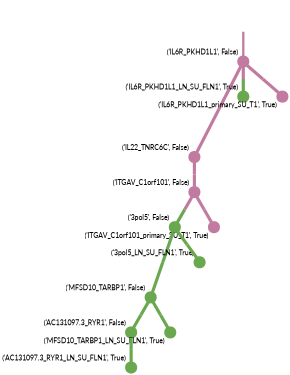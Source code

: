 strict digraph  {
graph[splines=false]; nodesep=0.7; rankdir=TB; ranksep=0.6; forcelabels=true; dpi=600; size=2.5;
0 [color="#c27ba0ff", fillcolor="#c27ba0ff", fixedsize=true, fontname=Lato, fontsize="12pt", height="0.25", label="", penwidth=3, shape=circle, style=filled, xlabel="('IL6R_PKHD1L1', False)"];
1 [color="#c27ba0ff", fillcolor="#c27ba0ff", fixedsize=true, fontname=Lato, fontsize="12pt", height="0.25", label="", penwidth=3, shape=circle, style=filled, xlabel="('IL22_TNRC6C', False)"];
6 [color="#6aa84fff", fillcolor="#6aa84fff", fixedsize=true, fontname=Lato, fontsize="12pt", height="0.25", label="", penwidth=3, shape=circle, style=filled, xlabel="('IL6R_PKHD1L1_LN_SU_FLN1', True)"];
10 [color="#c27ba0ff", fillcolor="#c27ba0ff", fixedsize=true, fontname=Lato, fontsize="12pt", height="0.25", label="", penwidth=3, shape=circle, style=filled, xlabel="('IL6R_PKHD1L1_primary_SU_T1', True)"];
3 [color="#c27ba0ff", fillcolor="#c27ba0ff", fixedsize=true, fontname=Lato, fontsize="12pt", height="0.25", label="", penwidth=3, shape=circle, style=filled, xlabel="('ITGAV_C1orf101', False)"];
2 [color="#6aa84fff", fillcolor="#6aa84fff", fixedsize=true, fontname=Lato, fontsize="12pt", height="0.25", label="", penwidth=3, shape=circle, style=filled, xlabel="('MFSD10_TARBP1', False)"];
4 [color="#6aa84fff", fillcolor="#6aa84fff", fixedsize=true, fontname=Lato, fontsize="12pt", height="0.25", label="", penwidth=3, shape=circle, style=filled, xlabel="('AC131097.3_RYR1', False)"];
7 [color="#6aa84fff", fillcolor="#6aa84fff", fixedsize=true, fontname=Lato, fontsize="12pt", height="0.25", label="", penwidth=3, shape=circle, style=filled, xlabel="('MFSD10_TARBP1_LN_SU_FLN1', True)"];
5 [color="#6aa84fff", fillcolor="#6aa84fff", fixedsize=true, fontname=Lato, fontsize="12pt", height="0.25", label="", penwidth=3, shape=circle, style=filled, xlabel="('3pol5', False)"];
11 [color="#c27ba0ff", fillcolor="#c27ba0ff", fixedsize=true, fontname=Lato, fontsize="12pt", height="0.25", label="", penwidth=3, shape=circle, style=filled, xlabel="('ITGAV_C1orf101_primary_SU_T1', True)"];
9 [color="#6aa84fff", fillcolor="#6aa84fff", fixedsize=true, fontname=Lato, fontsize="12pt", height="0.25", label="", penwidth=3, shape=circle, style=filled, xlabel="('AC131097.3_RYR1_LN_SU_FLN1', True)"];
8 [color="#6aa84fff", fillcolor="#6aa84fff", fixedsize=true, fontname=Lato, fontsize="12pt", height="0.25", label="", penwidth=3, shape=circle, style=filled, xlabel="('3pol5_LN_SU_FLN1', True)"];
normal [label="", penwidth=3, style=invis, xlabel="('IL6R_PKHD1L1', False)"];
0 -> 1  [arrowsize=0, color="#c27ba0ff;0.5:#c27ba0ff", minlen="3.0", penwidth="5.5", style=solid];
0 -> 6  [arrowsize=0, color="#c27ba0ff;0.5:#6aa84fff", minlen="1.204545497894287", penwidth="5.5", style=solid];
0 -> 10  [arrowsize=0, color="#c27ba0ff;0.5:#c27ba0ff", minlen="1.204545497894287", penwidth="5.5", style=solid];
1 -> 3  [arrowsize=0, color="#c27ba0ff;0.5:#c27ba0ff", minlen="1.454545497894287", penwidth="5.5", style=solid];
3 -> 5  [arrowsize=0, color="#c27ba0ff;0.5:#6aa84fff", minlen="1.204545497894287", penwidth="5.5", style=solid];
3 -> 11  [arrowsize=0, color="#c27ba0ff;0.5:#c27ba0ff", minlen="1.204545497894287", penwidth="5.5", style=solid];
2 -> 4  [arrowsize=0, color="#6aa84fff;0.5:#6aa84fff", minlen="1.4090908765792847", penwidth="5.5", style=solid];
2 -> 7  [arrowsize=0, color="#6aa84fff;0.5:#6aa84fff", minlen="1.204545497894287", penwidth="5.5", style=solid];
4 -> 9  [arrowsize=0, color="#6aa84fff;0.5:#6aa84fff", minlen="1.204545497894287", penwidth="5.5", style=solid];
5 -> 2  [arrowsize=0, color="#6aa84fff;0.5:#6aa84fff", minlen="2.3636364936828613", penwidth="5.5", style=solid];
5 -> 8  [arrowsize=0, color="#6aa84fff;0.5:#6aa84fff", minlen="1.204545497894287", penwidth="5.5", style=solid];
normal -> 0  [arrowsize=0, color="#c27ba0ff", label="", penwidth=4, style=solid];
}
